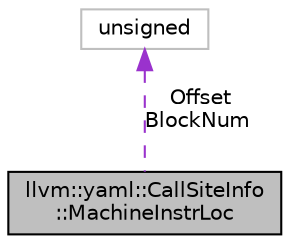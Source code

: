 digraph "llvm::yaml::CallSiteInfo::MachineInstrLoc"
{
 // LATEX_PDF_SIZE
  bgcolor="transparent";
  edge [fontname="Helvetica",fontsize="10",labelfontname="Helvetica",labelfontsize="10"];
  node [fontname="Helvetica",fontsize="10",shape=record];
  Node1 [label="llvm::yaml::CallSiteInfo\l::MachineInstrLoc",height=0.2,width=0.4,color="black", fillcolor="grey75", style="filled", fontcolor="black",tooltip="Identifies call instruction location in machine function."];
  Node2 -> Node1 [dir="back",color="darkorchid3",fontsize="10",style="dashed",label=" Offset\nBlockNum" ,fontname="Helvetica"];
  Node2 [label="unsigned",height=0.2,width=0.4,color="grey75",tooltip=" "];
}
